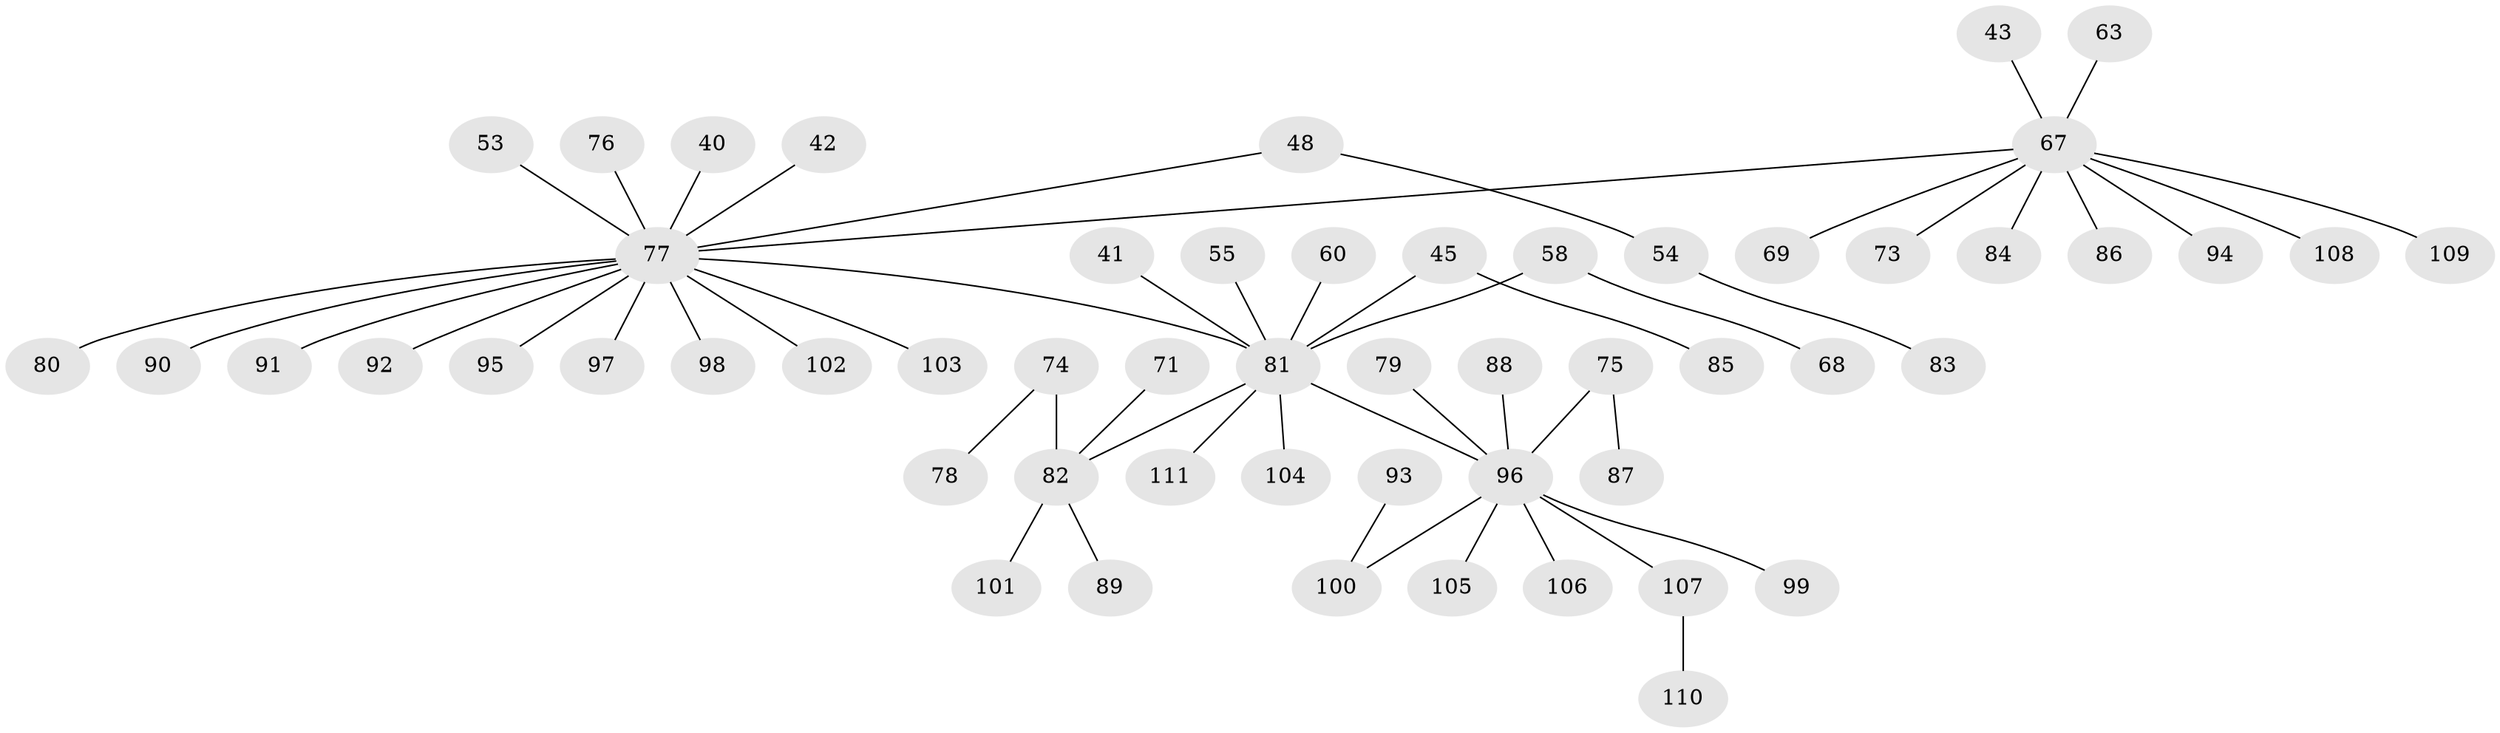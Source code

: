 // original degree distribution, {3: 0.16216216216216217, 4: 0.07207207207207207, 6: 0.036036036036036036, 2: 0.1891891891891892, 1: 0.5225225225225225, 5: 0.018018018018018018}
// Generated by graph-tools (version 1.1) at 2025/53/03/09/25 04:53:38]
// undirected, 55 vertices, 54 edges
graph export_dot {
graph [start="1"]
  node [color=gray90,style=filled];
  40;
  41;
  42;
  43;
  45;
  48;
  53;
  54;
  55;
  58 [super="+47+50"];
  60;
  63;
  67 [super="+61+35+26+28"];
  68;
  69;
  71;
  73;
  74;
  75;
  76;
  77 [super="+15+49+37"];
  78;
  79;
  80;
  81 [super="+22+16+39"];
  82 [super="+59"];
  83;
  84 [super="+34"];
  85;
  86;
  87;
  88;
  89;
  90;
  91;
  92;
  93;
  94;
  95;
  96 [super="+66+72"];
  97;
  98;
  99;
  100 [super="+70"];
  101;
  102;
  103;
  104;
  105;
  106;
  107;
  108;
  109;
  110;
  111;
  40 -- 77;
  41 -- 81;
  42 -- 77;
  43 -- 67;
  45 -- 85;
  45 -- 81;
  48 -- 54;
  48 -- 77;
  53 -- 77;
  54 -- 83;
  55 -- 81;
  58 -- 68;
  58 -- 81;
  60 -- 81;
  63 -- 67;
  67 -- 94;
  67 -- 69;
  67 -- 73;
  67 -- 108;
  67 -- 109;
  67 -- 77;
  67 -- 86;
  67 -- 84;
  71 -- 82;
  74 -- 78;
  74 -- 82;
  75 -- 87;
  75 -- 96;
  76 -- 77;
  77 -- 91;
  77 -- 98;
  77 -- 80;
  77 -- 81;
  77 -- 90;
  77 -- 92;
  77 -- 95;
  77 -- 97;
  77 -- 102;
  77 -- 103;
  79 -- 96;
  81 -- 104;
  81 -- 111;
  81 -- 96;
  81 -- 82;
  82 -- 101;
  82 -- 89;
  88 -- 96;
  93 -- 100;
  96 -- 99;
  96 -- 100;
  96 -- 105;
  96 -- 106;
  96 -- 107;
  107 -- 110;
}
